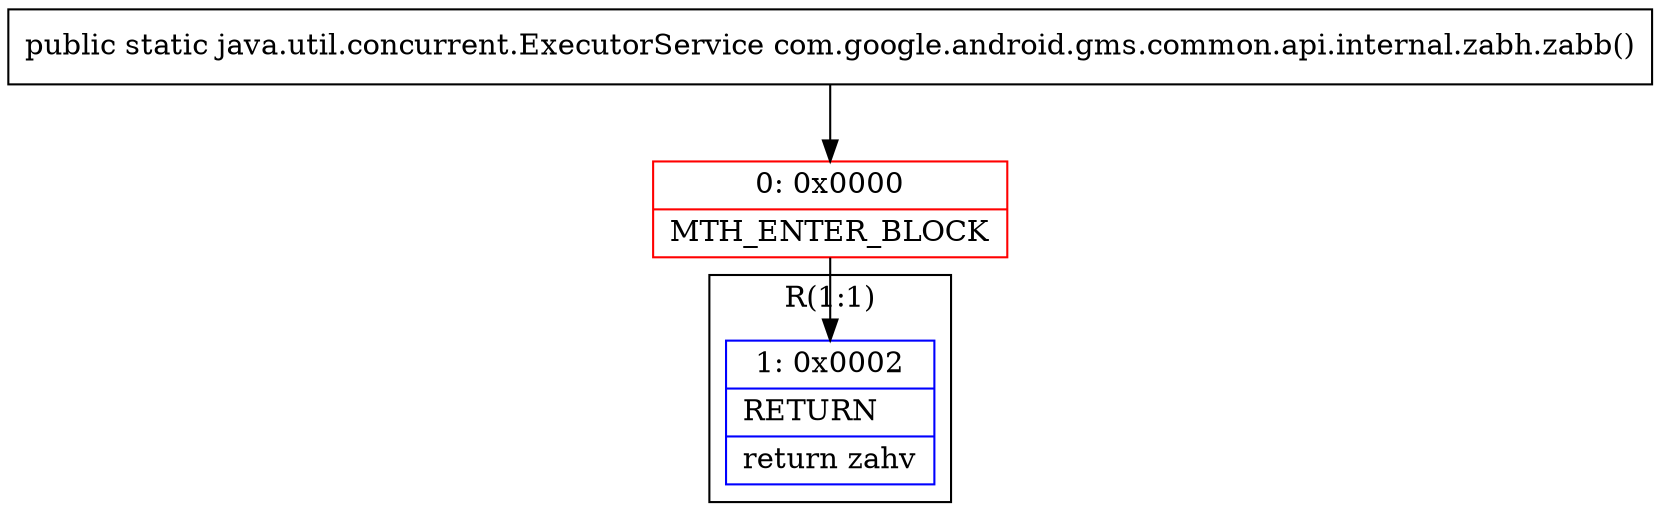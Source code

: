 digraph "CFG forcom.google.android.gms.common.api.internal.zabh.zabb()Ljava\/util\/concurrent\/ExecutorService;" {
subgraph cluster_Region_40000193 {
label = "R(1:1)";
node [shape=record,color=blue];
Node_1 [shape=record,label="{1\:\ 0x0002|RETURN\l|return zahv\l}"];
}
Node_0 [shape=record,color=red,label="{0\:\ 0x0000|MTH_ENTER_BLOCK\l}"];
MethodNode[shape=record,label="{public static java.util.concurrent.ExecutorService com.google.android.gms.common.api.internal.zabh.zabb() }"];
MethodNode -> Node_0;
Node_0 -> Node_1;
}

